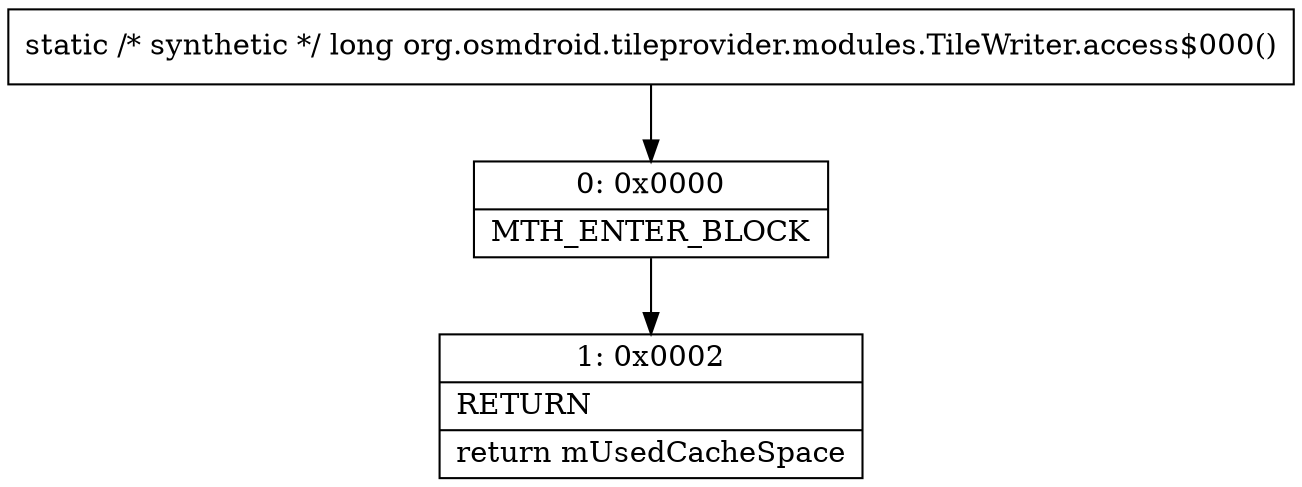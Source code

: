 digraph "CFG fororg.osmdroid.tileprovider.modules.TileWriter.access$000()J" {
Node_0 [shape=record,label="{0\:\ 0x0000|MTH_ENTER_BLOCK\l}"];
Node_1 [shape=record,label="{1\:\ 0x0002|RETURN\l|return mUsedCacheSpace\l}"];
MethodNode[shape=record,label="{static \/* synthetic *\/ long org.osmdroid.tileprovider.modules.TileWriter.access$000() }"];
MethodNode -> Node_0;
Node_0 -> Node_1;
}

